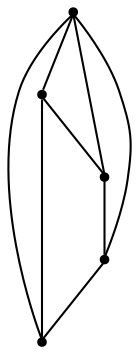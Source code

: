graph {
  node [shape=point,comment="{\"directed\":false,\"doi\":\"10.1007/978-3-319-50106-2_26\",\"figure\":\"3 (1)\"}"]

  v0 [pos="337.55689770325307,461.2681736677358"]
  v1 [pos="337.556897703253,251.4017991957354"]
  v2 [pos="232.62351337763477,408.80305448810066"]
  v3 [pos="232.62351337763477,303.86994673664844"]
  v4 [pos="180.15577995448584,356.33918321586873"]

  v0 -- v2 [id="-1",pos="337.55689770325307,461.2681736677358 320.07182356926404,452.5220993797822 320.07182356926404,452.5220993797822 320.07182356926404,452.5220993797822 302.57321305085765,443.7833138248779 267.6009504679913,426.2890827538138 250.11067003230332,417.55029719890945 232.62351337763477,408.80305448810066 232.62351337763477,408.80305448810066 232.62351337763477,408.80305448810066"]
  v4 -- v0 [id="-2",pos="180.15577995448584,356.33918321586873 180.15786247516544,373.82279515132336 180.15786247516544,373.82279515132336 180.15786247516544,373.82279515132336 180.15786247516544,391.3170262223875 180.15786247516544,426.2930251873933 206.3912165051222,443.78309126814355 232.62455463797457,461.27315734889385 285.0912309036793,461.27315734889385 311.32460083074045,461.27315734889385 337.55689770325307,461.2681736677358 337.55689770325307,461.2681736677358 337.55689770325307,461.2681736677358"]
  v4 -- v1 [id="-3",pos="180.15577995448584,356.33918321586873 180.15786247516544,338.85099297045065 180.15786247516544,338.85099297045065 180.15786247516544,338.85099297045065 180.15786247516544,321.35676189938647 180.15786247516544,286.38495971851376 206.3912165051222,268.8906968536304 232.62455463797457,251.40479576319404 285.0912309036793,251.40479576319404 311.32460083074045,251.40479576319404 337.556897703253,251.4017991957354 337.556897703253,251.4017991957354 337.556897703253,251.4017991957354"]
  v4 -- v2 [id="-4",pos="180.15577995448584,356.33918321586873 232.62351337763477,408.80305448810066 232.62351337763477,408.80305448810066 232.62351337763477,408.80305448810066"]
  v0 -- v1 [id="-5",pos="337.55689770325307,461.2681736677358 337.556897703253,251.4017991957354 337.556897703253,251.4017991957354 337.556897703253,251.4017991957354"]
  v3 -- v1 [id="-6",pos="232.62351337763477,303.86994673664844 337.556897703253,251.4017991957354 337.556897703253,251.4017991957354 337.556897703253,251.4017991957354"]
  v4 -- v3 [id="-7",pos="180.15577995448584,356.33918321586873 232.62351337763477,303.86994673664844 232.62351337763477,303.86994673664844 232.62351337763477,303.86994673664844"]
  v2 -- v3 [id="-8",pos="232.62351337763477,408.80305448810066 232.62351337763477,303.86994673664844 232.62351337763477,303.86994673664844 232.62351337763477,303.86994673664844"]
}